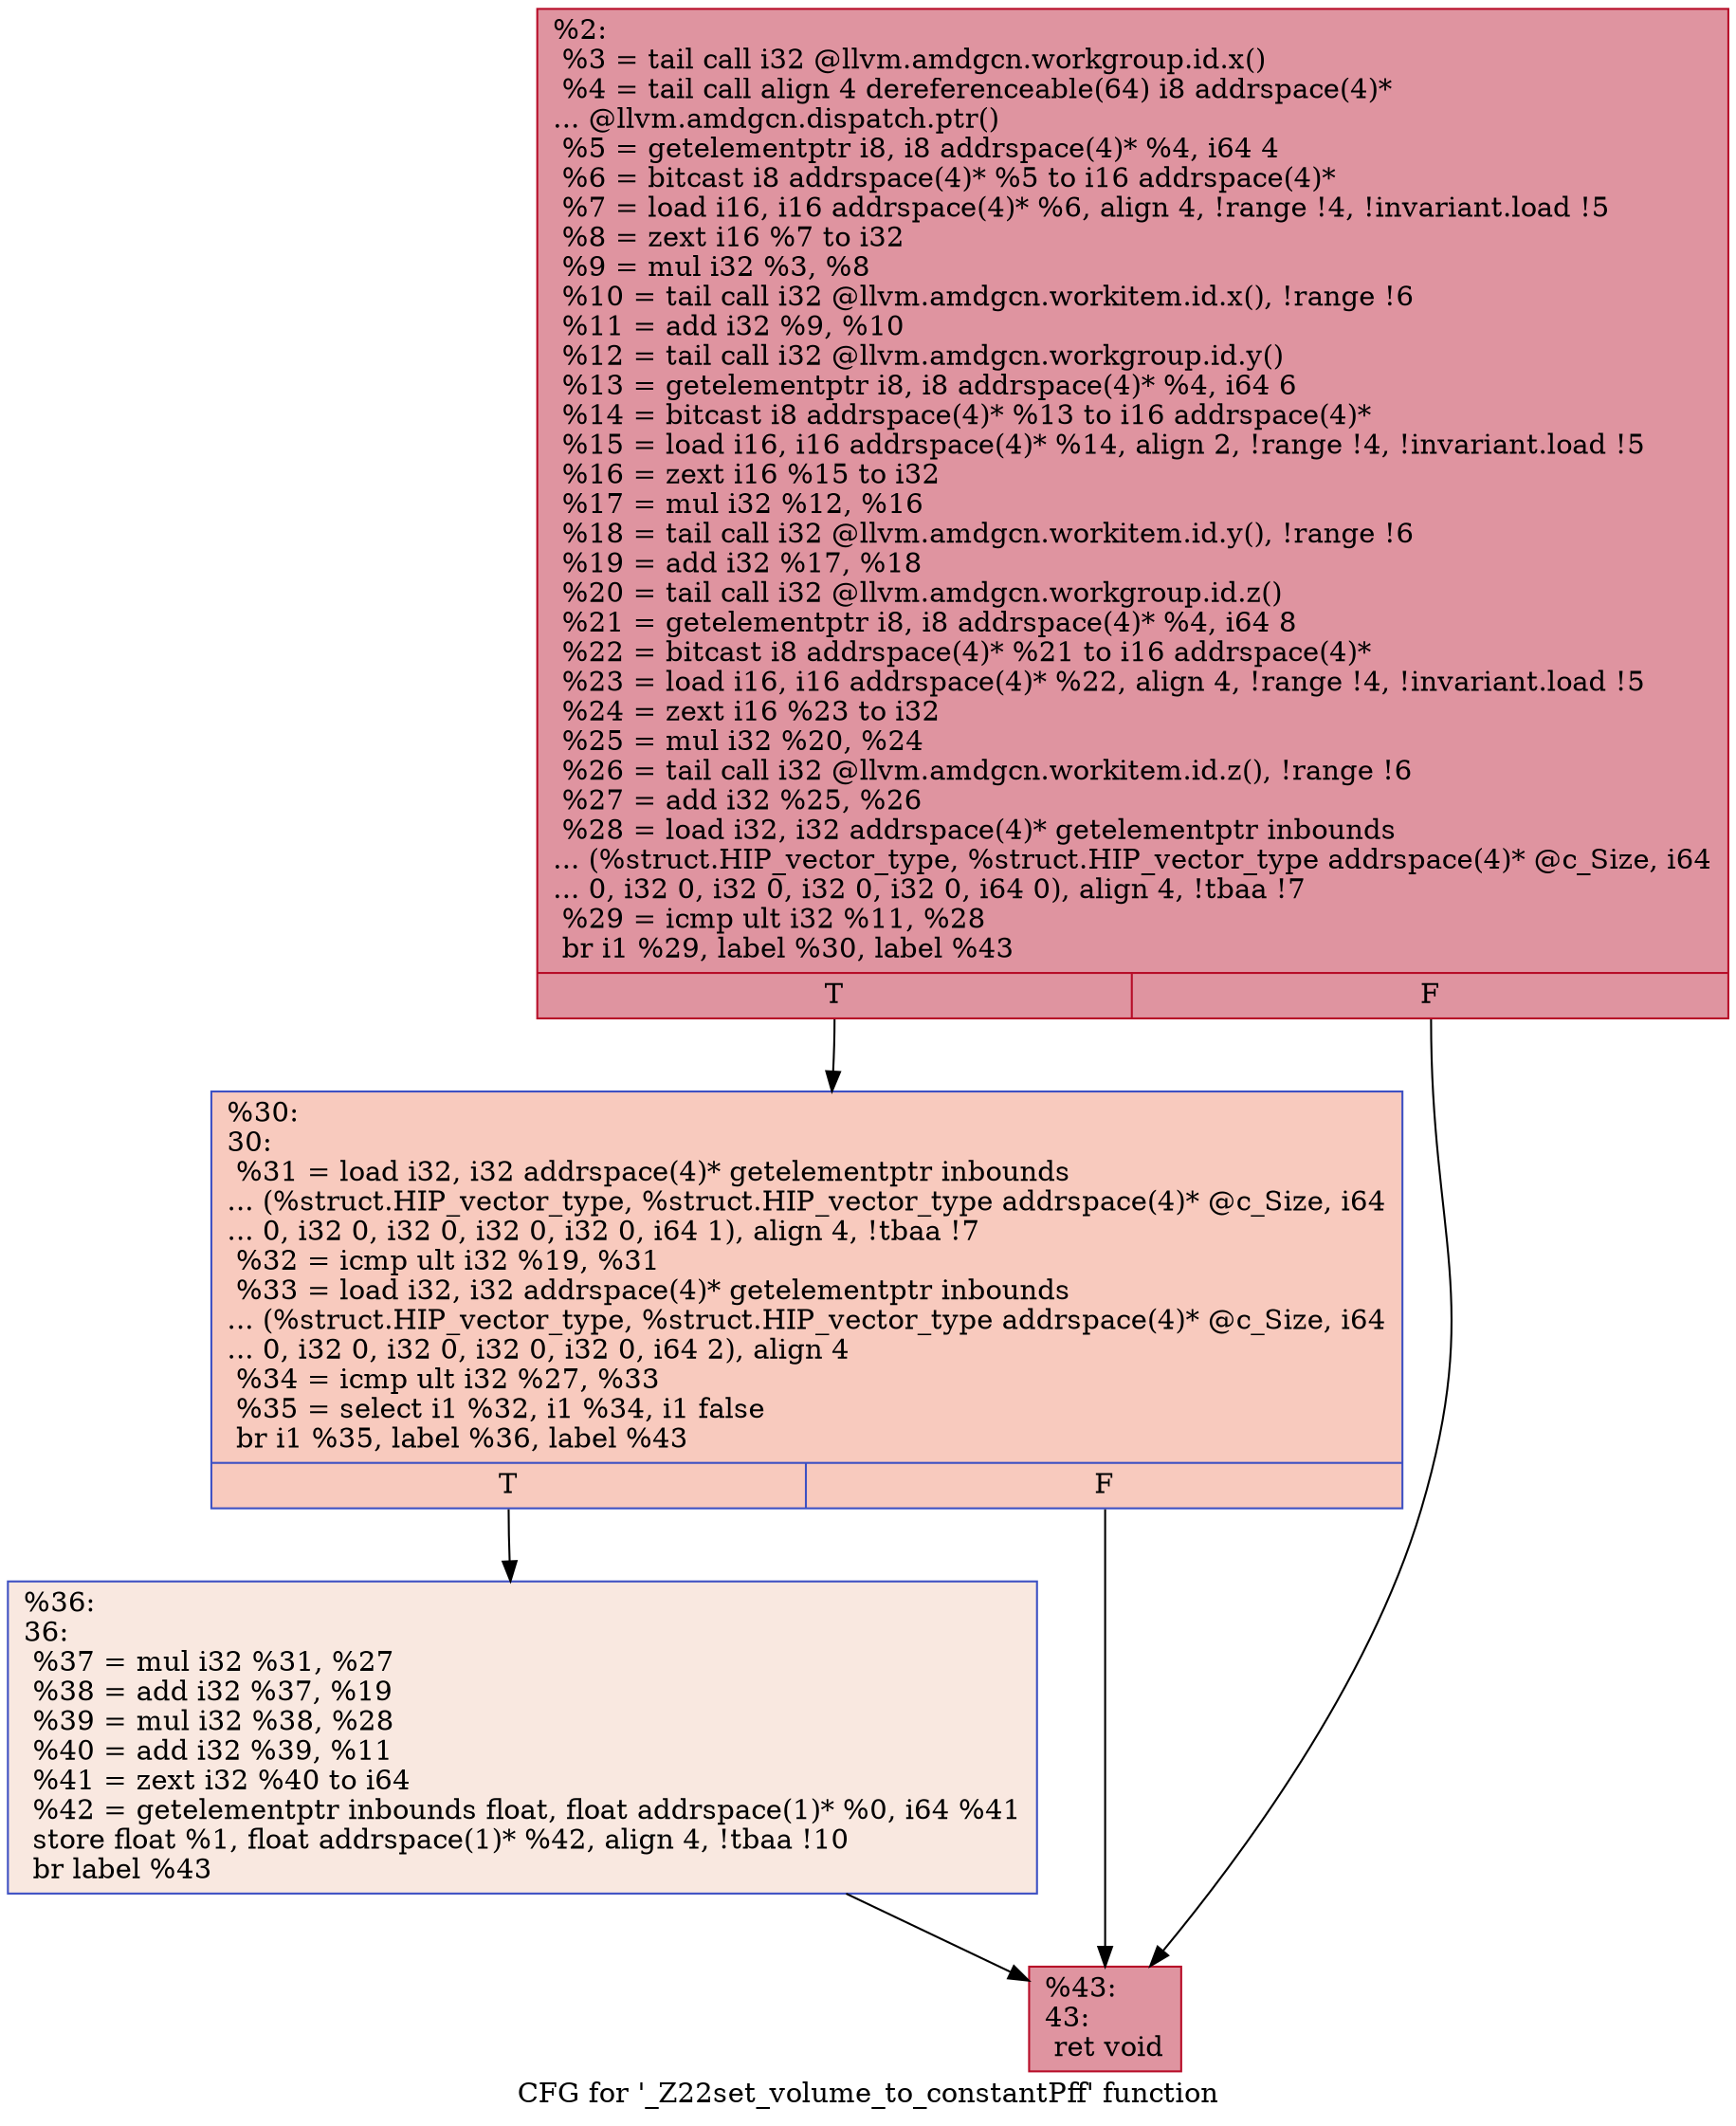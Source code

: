 digraph "CFG for '_Z22set_volume_to_constantPff' function" {
	label="CFG for '_Z22set_volume_to_constantPff' function";

	Node0x5de2d70 [shape=record,color="#b70d28ff", style=filled, fillcolor="#b70d2870",label="{%2:\l  %3 = tail call i32 @llvm.amdgcn.workgroup.id.x()\l  %4 = tail call align 4 dereferenceable(64) i8 addrspace(4)*\l... @llvm.amdgcn.dispatch.ptr()\l  %5 = getelementptr i8, i8 addrspace(4)* %4, i64 4\l  %6 = bitcast i8 addrspace(4)* %5 to i16 addrspace(4)*\l  %7 = load i16, i16 addrspace(4)* %6, align 4, !range !4, !invariant.load !5\l  %8 = zext i16 %7 to i32\l  %9 = mul i32 %3, %8\l  %10 = tail call i32 @llvm.amdgcn.workitem.id.x(), !range !6\l  %11 = add i32 %9, %10\l  %12 = tail call i32 @llvm.amdgcn.workgroup.id.y()\l  %13 = getelementptr i8, i8 addrspace(4)* %4, i64 6\l  %14 = bitcast i8 addrspace(4)* %13 to i16 addrspace(4)*\l  %15 = load i16, i16 addrspace(4)* %14, align 2, !range !4, !invariant.load !5\l  %16 = zext i16 %15 to i32\l  %17 = mul i32 %12, %16\l  %18 = tail call i32 @llvm.amdgcn.workitem.id.y(), !range !6\l  %19 = add i32 %17, %18\l  %20 = tail call i32 @llvm.amdgcn.workgroup.id.z()\l  %21 = getelementptr i8, i8 addrspace(4)* %4, i64 8\l  %22 = bitcast i8 addrspace(4)* %21 to i16 addrspace(4)*\l  %23 = load i16, i16 addrspace(4)* %22, align 4, !range !4, !invariant.load !5\l  %24 = zext i16 %23 to i32\l  %25 = mul i32 %20, %24\l  %26 = tail call i32 @llvm.amdgcn.workitem.id.z(), !range !6\l  %27 = add i32 %25, %26\l  %28 = load i32, i32 addrspace(4)* getelementptr inbounds\l... (%struct.HIP_vector_type, %struct.HIP_vector_type addrspace(4)* @c_Size, i64\l... 0, i32 0, i32 0, i32 0, i32 0, i64 0), align 4, !tbaa !7\l  %29 = icmp ult i32 %11, %28\l  br i1 %29, label %30, label %43\l|{<s0>T|<s1>F}}"];
	Node0x5de2d70:s0 -> Node0x5de6b80;
	Node0x5de2d70:s1 -> Node0x5de6c10;
	Node0x5de6b80 [shape=record,color="#3d50c3ff", style=filled, fillcolor="#ef886b70",label="{%30:\l30:                                               \l  %31 = load i32, i32 addrspace(4)* getelementptr inbounds\l... (%struct.HIP_vector_type, %struct.HIP_vector_type addrspace(4)* @c_Size, i64\l... 0, i32 0, i32 0, i32 0, i32 0, i64 1), align 4, !tbaa !7\l  %32 = icmp ult i32 %19, %31\l  %33 = load i32, i32 addrspace(4)* getelementptr inbounds\l... (%struct.HIP_vector_type, %struct.HIP_vector_type addrspace(4)* @c_Size, i64\l... 0, i32 0, i32 0, i32 0, i32 0, i64 2), align 4\l  %34 = icmp ult i32 %27, %33\l  %35 = select i1 %32, i1 %34, i1 false\l  br i1 %35, label %36, label %43\l|{<s0>T|<s1>F}}"];
	Node0x5de6b80:s0 -> Node0x5de79d0;
	Node0x5de6b80:s1 -> Node0x5de6c10;
	Node0x5de79d0 [shape=record,color="#3d50c3ff", style=filled, fillcolor="#f1ccb870",label="{%36:\l36:                                               \l  %37 = mul i32 %31, %27\l  %38 = add i32 %37, %19\l  %39 = mul i32 %38, %28\l  %40 = add i32 %39, %11\l  %41 = zext i32 %40 to i64\l  %42 = getelementptr inbounds float, float addrspace(1)* %0, i64 %41\l  store float %1, float addrspace(1)* %42, align 4, !tbaa !10\l  br label %43\l}"];
	Node0x5de79d0 -> Node0x5de6c10;
	Node0x5de6c10 [shape=record,color="#b70d28ff", style=filled, fillcolor="#b70d2870",label="{%43:\l43:                                               \l  ret void\l}"];
}
